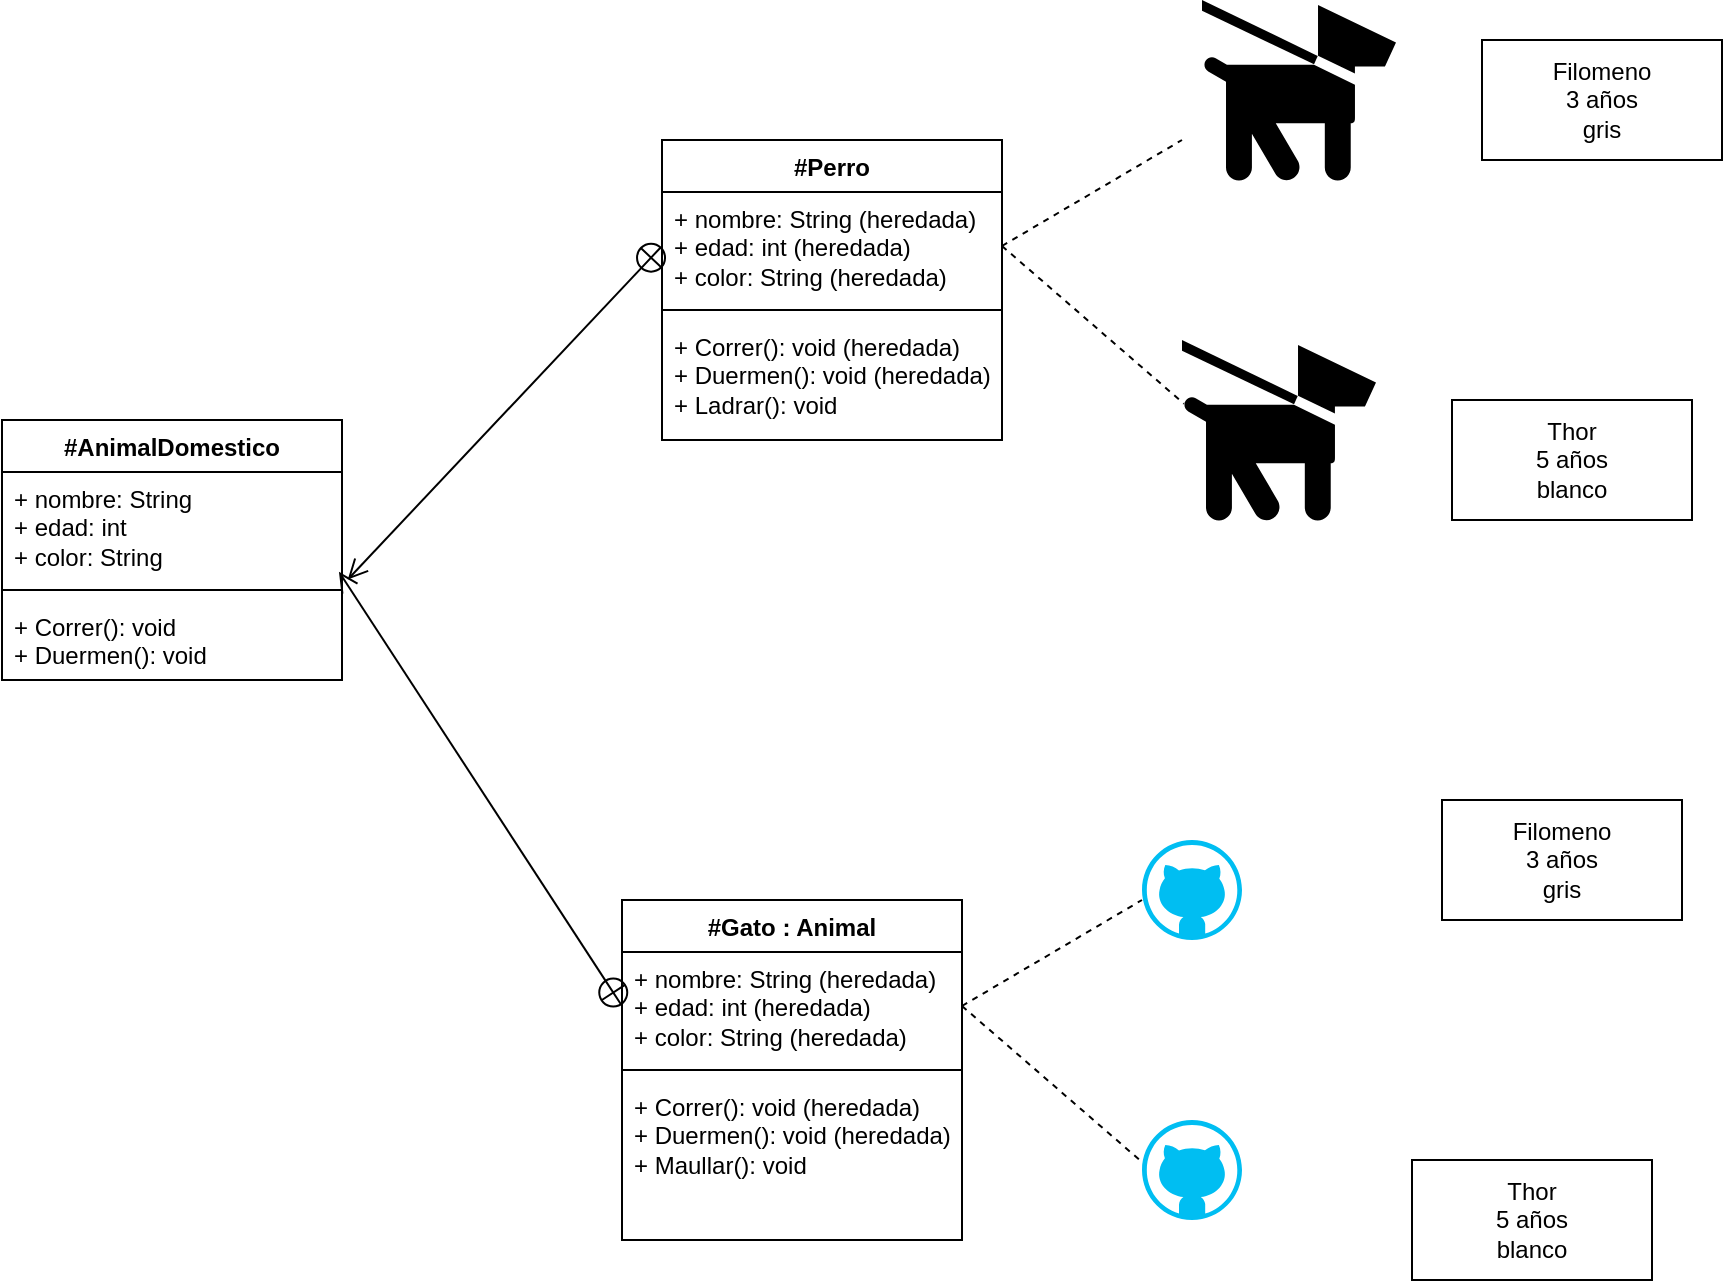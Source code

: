 <mxfile>
    <diagram id="hEzunQswsyKDb5-E51Rx" name="Page-1">
        <mxGraphModel dx="737" dy="389" grid="1" gridSize="10" guides="1" tooltips="1" connect="1" arrows="1" fold="1" page="1" pageScale="1" pageWidth="850" pageHeight="1100" math="0" shadow="0">
            <root>
                <mxCell id="0"/>
                <mxCell id="1" parent="0"/>
                <mxCell id="18" value="#Perro" style="swimlane;fontStyle=1;align=center;verticalAlign=top;childLayout=stackLayout;horizontal=1;startSize=26;horizontalStack=0;resizeParent=1;resizeParentMax=0;resizeLast=0;collapsible=1;marginBottom=0;whiteSpace=wrap;html=1;" parent="1" vertex="1">
                    <mxGeometry x="810" y="460" width="170" height="150" as="geometry">
                        <mxRectangle x="340" y="80" width="100" height="30" as="alternateBounds"/>
                    </mxGeometry>
                </mxCell>
                <mxCell id="19" value="+ nombre: String (heredada)&lt;div&gt;&lt;span style=&quot;color: rgb(0, 0, 0);&quot;&gt;+ edad: int&amp;nbsp;&lt;/span&gt;&lt;span style=&quot;color: rgb(0, 0, 0); background-color: transparent;&quot;&gt;(heredada)&lt;/span&gt;&lt;/div&gt;&lt;div&gt;&lt;span style=&quot;color: rgb(0, 0, 0);&quot;&gt;+ color: String&amp;nbsp;&lt;/span&gt;&lt;span style=&quot;color: rgb(0, 0, 0);&quot;&gt;&lt;/span&gt;&lt;span style=&quot;color: rgb(0, 0, 0); background-color: transparent;&quot;&gt;(heredada)&lt;/span&gt;&lt;/div&gt;" style="text;strokeColor=none;fillColor=none;align=left;verticalAlign=top;spacingLeft=4;spacingRight=4;overflow=hidden;rotatable=0;points=[[0,0.5],[1,0.5]];portConstraint=eastwest;whiteSpace=wrap;html=1;" parent="18" vertex="1">
                    <mxGeometry y="26" width="170" height="54" as="geometry"/>
                </mxCell>
                <mxCell id="20" value="" style="line;strokeWidth=1;fillColor=none;align=left;verticalAlign=middle;spacingTop=-1;spacingLeft=3;spacingRight=3;rotatable=0;labelPosition=right;points=[];portConstraint=eastwest;strokeColor=inherit;" parent="18" vertex="1">
                    <mxGeometry y="80" width="170" height="10" as="geometry"/>
                </mxCell>
                <mxCell id="21" value="&lt;div&gt;&lt;span style=&quot;color: rgb(0, 0, 0);&quot;&gt;+ Correr(): void (heredada)&lt;/span&gt;&lt;div&gt;&lt;span style=&quot;color: rgb(0, 0, 0);&quot;&gt;+ Duermen(): void (heredada)&lt;/span&gt;&lt;/div&gt;&lt;/div&gt;+ Ladrar(): void" style="text;strokeColor=none;fillColor=none;align=left;verticalAlign=top;spacingLeft=4;spacingRight=4;overflow=hidden;rotatable=0;points=[[0,0.5],[1,0.5]];portConstraint=eastwest;whiteSpace=wrap;html=1;" parent="18" vertex="1">
                    <mxGeometry y="90" width="170" height="60" as="geometry"/>
                </mxCell>
                <mxCell id="22" value="" style="endArrow=none;dashed=1;html=1;exitX=1;exitY=0.5;exitDx=0;exitDy=0;" parent="1" source="19" edge="1">
                    <mxGeometry width="50" height="50" relative="1" as="geometry">
                        <mxPoint x="1200" y="570" as="sourcePoint"/>
                        <mxPoint x="1070" y="460" as="targetPoint"/>
                    </mxGeometry>
                </mxCell>
                <mxCell id="23" value="" style="shape=mxgraph.signs.animals.dog_on_leash;html=1;pointerEvents=1;fillColor=#000000;strokeColor=none;verticalLabelPosition=bottom;verticalAlign=top;align=center;" parent="1" vertex="1">
                    <mxGeometry x="1080" y="390" width="97" height="91" as="geometry"/>
                </mxCell>
                <mxCell id="24" value="" style="shape=mxgraph.signs.animals.dog_on_leash;html=1;pointerEvents=1;fillColor=#000000;strokeColor=none;verticalLabelPosition=bottom;verticalAlign=top;align=center;" parent="1" vertex="1">
                    <mxGeometry x="1070" y="560" width="97" height="91" as="geometry"/>
                </mxCell>
                <mxCell id="25" value="" style="endArrow=none;dashed=1;html=1;exitX=1;exitY=0.5;exitDx=0;exitDy=0;entryX=0.01;entryY=0.35;entryDx=0;entryDy=0;entryPerimeter=0;" parent="1" source="19" target="24" edge="1">
                    <mxGeometry width="50" height="50" relative="1" as="geometry">
                        <mxPoint x="990" y="523" as="sourcePoint"/>
                        <mxPoint x="1080" y="470" as="targetPoint"/>
                    </mxGeometry>
                </mxCell>
                <mxCell id="27" value="Filomeno&lt;div&gt;3 años&lt;/div&gt;&lt;div&gt;gris&lt;/div&gt;" style="rounded=0;whiteSpace=wrap;html=1;" parent="1" vertex="1">
                    <mxGeometry x="1220" y="410" width="120" height="60" as="geometry"/>
                </mxCell>
                <mxCell id="28" value="Thor&lt;br&gt;&lt;div&gt;5 años&lt;/div&gt;&lt;div&gt;blanco&lt;/div&gt;" style="rounded=0;whiteSpace=wrap;html=1;" parent="1" vertex="1">
                    <mxGeometry x="1205" y="590" width="120" height="60" as="geometry"/>
                </mxCell>
                <mxCell id="30" value="#Gato : Animal" style="swimlane;fontStyle=1;align=center;verticalAlign=top;childLayout=stackLayout;horizontal=1;startSize=26;horizontalStack=0;resizeParent=1;resizeParentMax=0;resizeLast=0;collapsible=1;marginBottom=0;whiteSpace=wrap;html=1;" vertex="1" parent="1">
                    <mxGeometry x="790" y="840" width="170" height="170" as="geometry">
                        <mxRectangle x="340" y="80" width="100" height="30" as="alternateBounds"/>
                    </mxGeometry>
                </mxCell>
                <mxCell id="31" value="+ nombre: String&amp;nbsp;&lt;span style=&quot;color: rgb(0, 0, 0);&quot;&gt;(heredada)&lt;/span&gt;&lt;div&gt;&lt;span style=&quot;color: rgb(0, 0, 0);&quot;&gt;+ edad: int&amp;nbsp;&lt;/span&gt;&lt;span style=&quot;color: rgb(0, 0, 0); background-color: transparent;&quot;&gt;(heredada)&lt;/span&gt;&lt;/div&gt;&lt;div&gt;&lt;span style=&quot;color: rgb(0, 0, 0);&quot;&gt;+ color: String&amp;nbsp;&lt;/span&gt;&lt;span style=&quot;color: rgb(0, 0, 0);&quot;&gt;&lt;/span&gt;&lt;span style=&quot;color: rgb(0, 0, 0); background-color: transparent;&quot;&gt;(heredada)&lt;/span&gt;&lt;/div&gt;" style="text;strokeColor=none;fillColor=none;align=left;verticalAlign=top;spacingLeft=4;spacingRight=4;overflow=hidden;rotatable=0;points=[[0,0.5],[1,0.5]];portConstraint=eastwest;whiteSpace=wrap;html=1;" vertex="1" parent="30">
                    <mxGeometry y="26" width="170" height="54" as="geometry"/>
                </mxCell>
                <mxCell id="32" value="" style="line;strokeWidth=1;fillColor=none;align=left;verticalAlign=middle;spacingTop=-1;spacingLeft=3;spacingRight=3;rotatable=0;labelPosition=right;points=[];portConstraint=eastwest;strokeColor=inherit;" vertex="1" parent="30">
                    <mxGeometry y="80" width="170" height="10" as="geometry"/>
                </mxCell>
                <mxCell id="33" value="&lt;div&gt;&lt;div&gt;&lt;span style=&quot;color: rgb(0, 0, 0);&quot;&gt;+ Correr(): void (heredada)&lt;/span&gt;&lt;div&gt;&lt;span style=&quot;color: rgb(0, 0, 0);&quot;&gt;+ Duermen(): void (heredada)&lt;/span&gt;&lt;/div&gt;&lt;/div&gt;&lt;span style=&quot;color: rgb(0, 0, 0);&quot;&gt;&lt;/span&gt;&lt;/div&gt;+ Maullar(): void" style="text;strokeColor=none;fillColor=none;align=left;verticalAlign=top;spacingLeft=4;spacingRight=4;overflow=hidden;rotatable=0;points=[[0,0.5],[1,0.5]];portConstraint=eastwest;whiteSpace=wrap;html=1;" vertex="1" parent="30">
                    <mxGeometry y="90" width="170" height="80" as="geometry"/>
                </mxCell>
                <mxCell id="34" value="" style="endArrow=none;dashed=1;html=1;exitX=1;exitY=0.5;exitDx=0;exitDy=0;" edge="1" parent="1" source="31">
                    <mxGeometry width="50" height="50" relative="1" as="geometry">
                        <mxPoint x="1180" y="950" as="sourcePoint"/>
                        <mxPoint x="1050" y="840" as="targetPoint"/>
                    </mxGeometry>
                </mxCell>
                <mxCell id="37" value="" style="endArrow=none;dashed=1;html=1;exitX=1;exitY=0.5;exitDx=0;exitDy=0;entryX=0.01;entryY=0.35;entryDx=0;entryDy=0;entryPerimeter=0;" edge="1" parent="1" source="31">
                    <mxGeometry width="50" height="50" relative="1" as="geometry">
                        <mxPoint x="970" y="903" as="sourcePoint"/>
                        <mxPoint x="1050.97" y="971.85" as="targetPoint"/>
                    </mxGeometry>
                </mxCell>
                <mxCell id="38" value="Filomeno&lt;div&gt;3 años&lt;/div&gt;&lt;div&gt;gris&lt;/div&gt;" style="rounded=0;whiteSpace=wrap;html=1;" vertex="1" parent="1">
                    <mxGeometry x="1200" y="790" width="120" height="60" as="geometry"/>
                </mxCell>
                <mxCell id="39" value="Thor&lt;br&gt;&lt;div&gt;5 años&lt;/div&gt;&lt;div&gt;blanco&lt;/div&gt;" style="rounded=0;whiteSpace=wrap;html=1;" vertex="1" parent="1">
                    <mxGeometry x="1185" y="970" width="120" height="60" as="geometry"/>
                </mxCell>
                <mxCell id="40" value="" style="verticalLabelPosition=bottom;html=1;verticalAlign=top;align=center;strokeColor=none;fillColor=#00BEF2;shape=mxgraph.azure.github_code;pointerEvents=1;" vertex="1" parent="1">
                    <mxGeometry x="1050" y="950" width="50" height="50" as="geometry"/>
                </mxCell>
                <mxCell id="41" value="" style="verticalLabelPosition=bottom;html=1;verticalAlign=top;align=center;strokeColor=none;fillColor=#00BEF2;shape=mxgraph.azure.github_code;pointerEvents=1;" vertex="1" parent="1">
                    <mxGeometry x="1050" y="810" width="50" height="50" as="geometry"/>
                </mxCell>
                <mxCell id="43" value="" style="endArrow=open;startArrow=circlePlus;endFill=0;startFill=0;endSize=8;html=1;exitX=0;exitY=0.5;exitDx=0;exitDy=0;entryX=1.017;entryY=0.995;entryDx=0;entryDy=0;entryPerimeter=0;" edge="1" parent="1" source="19" target="45">
                    <mxGeometry width="160" relative="1" as="geometry">
                        <mxPoint x="660" y="619.29" as="sourcePoint"/>
                        <mxPoint x="820" y="619.29" as="targetPoint"/>
                    </mxGeometry>
                </mxCell>
                <mxCell id="44" value="#AnimalDomestico" style="swimlane;fontStyle=1;align=center;verticalAlign=top;childLayout=stackLayout;horizontal=1;startSize=26;horizontalStack=0;resizeParent=1;resizeParentMax=0;resizeLast=0;collapsible=1;marginBottom=0;whiteSpace=wrap;html=1;" vertex="1" parent="1">
                    <mxGeometry x="480" y="600" width="170" height="130" as="geometry">
                        <mxRectangle x="340" y="80" width="100" height="30" as="alternateBounds"/>
                    </mxGeometry>
                </mxCell>
                <mxCell id="45" value="+ nombre: String&lt;div&gt;&lt;span style=&quot;color: rgb(0, 0, 0);&quot;&gt;+ edad: int&lt;/span&gt;&lt;/div&gt;&lt;div&gt;&lt;span style=&quot;color: rgb(0, 0, 0);&quot;&gt;+ color: String&lt;/span&gt;&lt;span style=&quot;color: rgb(0, 0, 0);&quot;&gt;&lt;/span&gt;&lt;/div&gt;" style="text;strokeColor=none;fillColor=none;align=left;verticalAlign=top;spacingLeft=4;spacingRight=4;overflow=hidden;rotatable=0;points=[[0,0.5],[1,0.5]];portConstraint=eastwest;whiteSpace=wrap;html=1;" vertex="1" parent="44">
                    <mxGeometry y="26" width="170" height="54" as="geometry"/>
                </mxCell>
                <mxCell id="46" value="" style="line;strokeWidth=1;fillColor=none;align=left;verticalAlign=middle;spacingTop=-1;spacingLeft=3;spacingRight=3;rotatable=0;labelPosition=right;points=[];portConstraint=eastwest;strokeColor=inherit;" vertex="1" parent="44">
                    <mxGeometry y="80" width="170" height="10" as="geometry"/>
                </mxCell>
                <mxCell id="47" value="+ Correr(): void&lt;div&gt;&lt;span style=&quot;color: rgb(0, 0, 0);&quot;&gt;+ Duermen(): void&lt;/span&gt;&lt;/div&gt;" style="text;strokeColor=none;fillColor=none;align=left;verticalAlign=top;spacingLeft=4;spacingRight=4;overflow=hidden;rotatable=0;points=[[0,0.5],[1,0.5]];portConstraint=eastwest;whiteSpace=wrap;html=1;" vertex="1" parent="44">
                    <mxGeometry y="90" width="170" height="40" as="geometry"/>
                </mxCell>
                <mxCell id="48" value="" style="endArrow=open;startArrow=circlePlus;endFill=0;startFill=0;endSize=8;html=1;exitX=0;exitY=0.5;exitDx=0;exitDy=0;entryX=0.991;entryY=0.923;entryDx=0;entryDy=0;entryPerimeter=0;" edge="1" parent="1" source="31" target="45">
                    <mxGeometry width="160" relative="1" as="geometry">
                        <mxPoint x="820" y="523" as="sourcePoint"/>
                        <mxPoint x="660" y="680" as="targetPoint"/>
                    </mxGeometry>
                </mxCell>
            </root>
        </mxGraphModel>
    </diagram>
</mxfile>